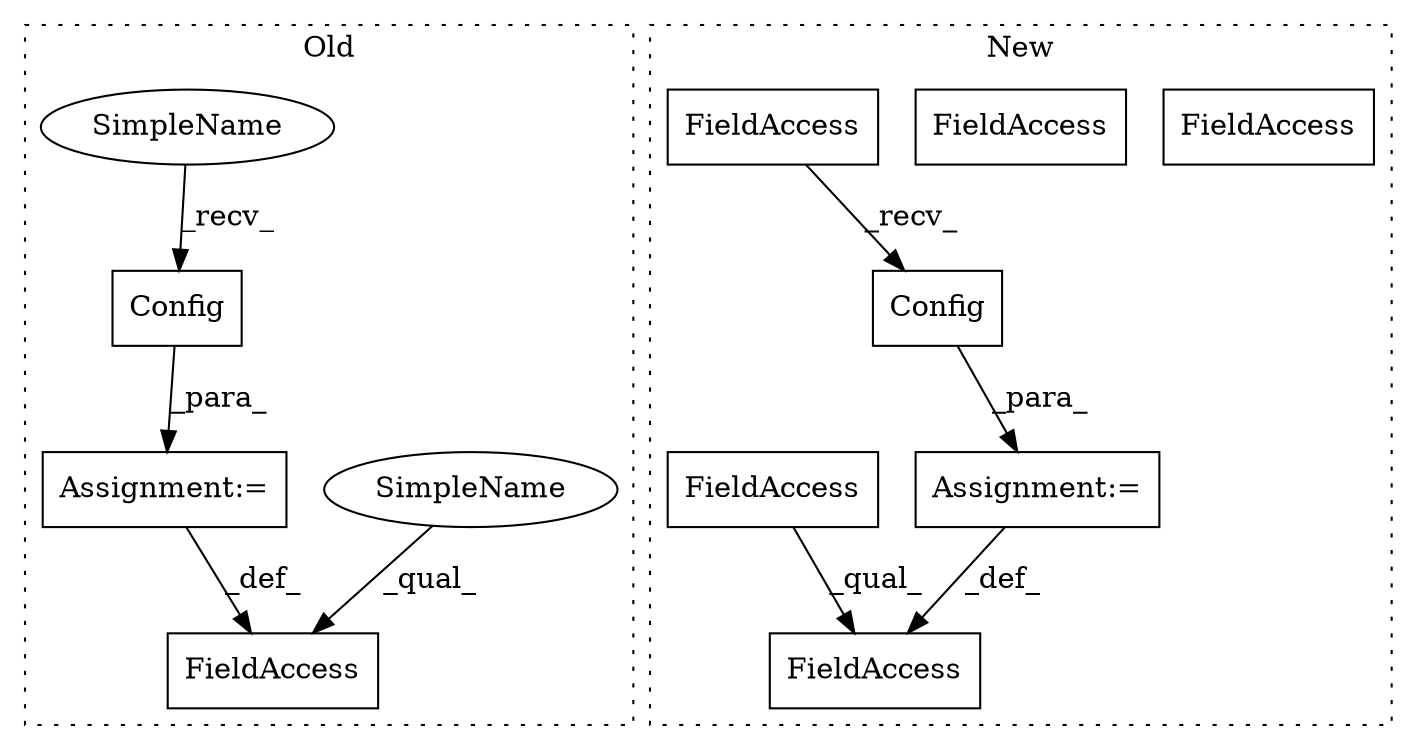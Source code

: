 digraph G {
subgraph cluster0 {
1 [label="Config" a="32" s="4506" l="8" shape="box"];
4 [label="Assignment:=" a="7" s="4496" l="1" shape="box"];
5 [label="FieldAccess" a="22" s="4481" l="15" shape="box"];
9 [label="SimpleName" a="42" s="4481" l="8" shape="ellipse"];
10 [label="SimpleName" a="42" s="4497" l="8" shape="ellipse"];
label = "Old";
style="dotted";
}
subgraph cluster1 {
2 [label="Config" a="32" s="4575" l="8" shape="box"];
3 [label="Assignment:=" a="7" s="4530" l="1" shape="box"];
6 [label="FieldAccess" a="22" s="4531" l="43" shape="box"];
7 [label="FieldAccess" a="22" s="4480" l="50" shape="box"];
8 [label="FieldAccess" a="22" s="4480" l="43" shape="box"];
11 [label="FieldAccess" a="22" s="4531" l="43" shape="box"];
12 [label="FieldAccess" a="22" s="4480" l="43" shape="box"];
label = "New";
style="dotted";
}
1 -> 4 [label="_para_"];
2 -> 3 [label="_para_"];
3 -> 7 [label="_def_"];
4 -> 5 [label="_def_"];
9 -> 5 [label="_qual_"];
10 -> 1 [label="_recv_"];
11 -> 2 [label="_recv_"];
12 -> 7 [label="_qual_"];
}